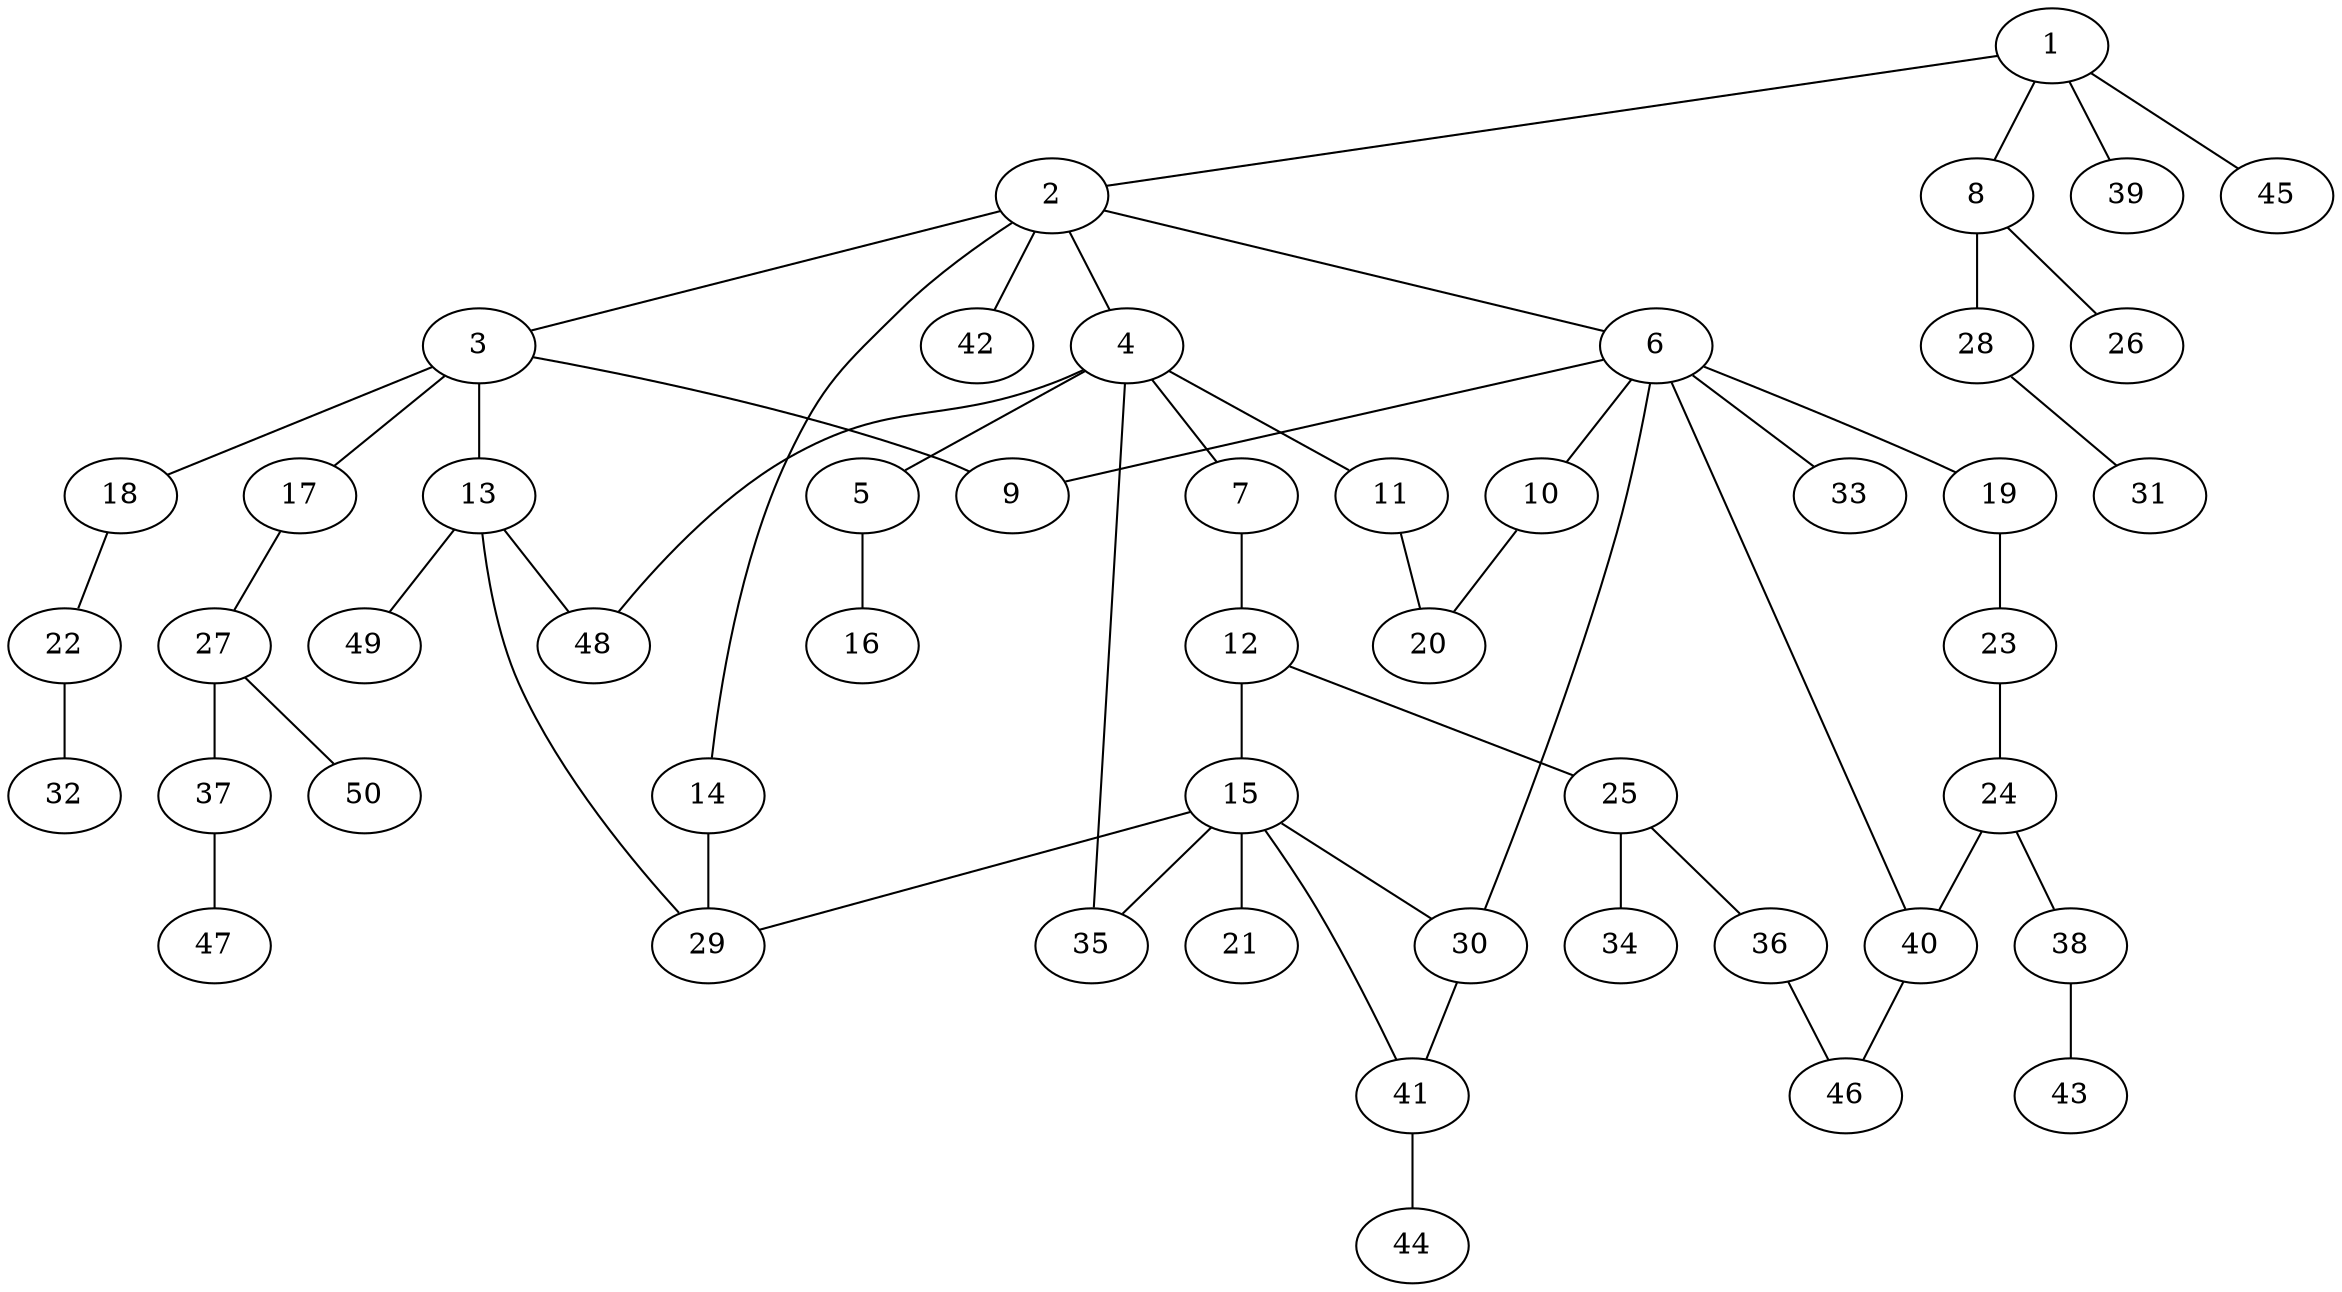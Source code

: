 graph graphname {1--2
1--8
1--39
1--45
2--3
2--4
2--6
2--14
2--42
3--9
3--13
3--17
3--18
4--5
4--7
4--11
4--35
4--48
5--16
6--9
6--10
6--19
6--30
6--33
6--40
7--12
8--26
8--28
10--20
11--20
12--15
12--25
13--29
13--48
13--49
14--29
15--21
15--29
15--30
15--35
15--41
17--27
18--22
19--23
22--32
23--24
24--38
24--40
25--34
25--36
27--37
27--50
28--31
30--41
36--46
37--47
38--43
40--46
41--44
}